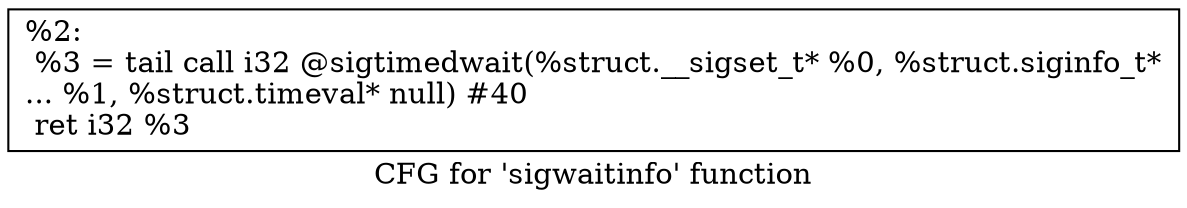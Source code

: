 digraph "CFG for 'sigwaitinfo' function" {
	label="CFG for 'sigwaitinfo' function";

	Node0x1a05da0 [shape=record,label="{%2:\l  %3 = tail call i32 @sigtimedwait(%struct.__sigset_t* %0, %struct.siginfo_t*\l... %1, %struct.timeval* null) #40\l  ret i32 %3\l}"];
}
